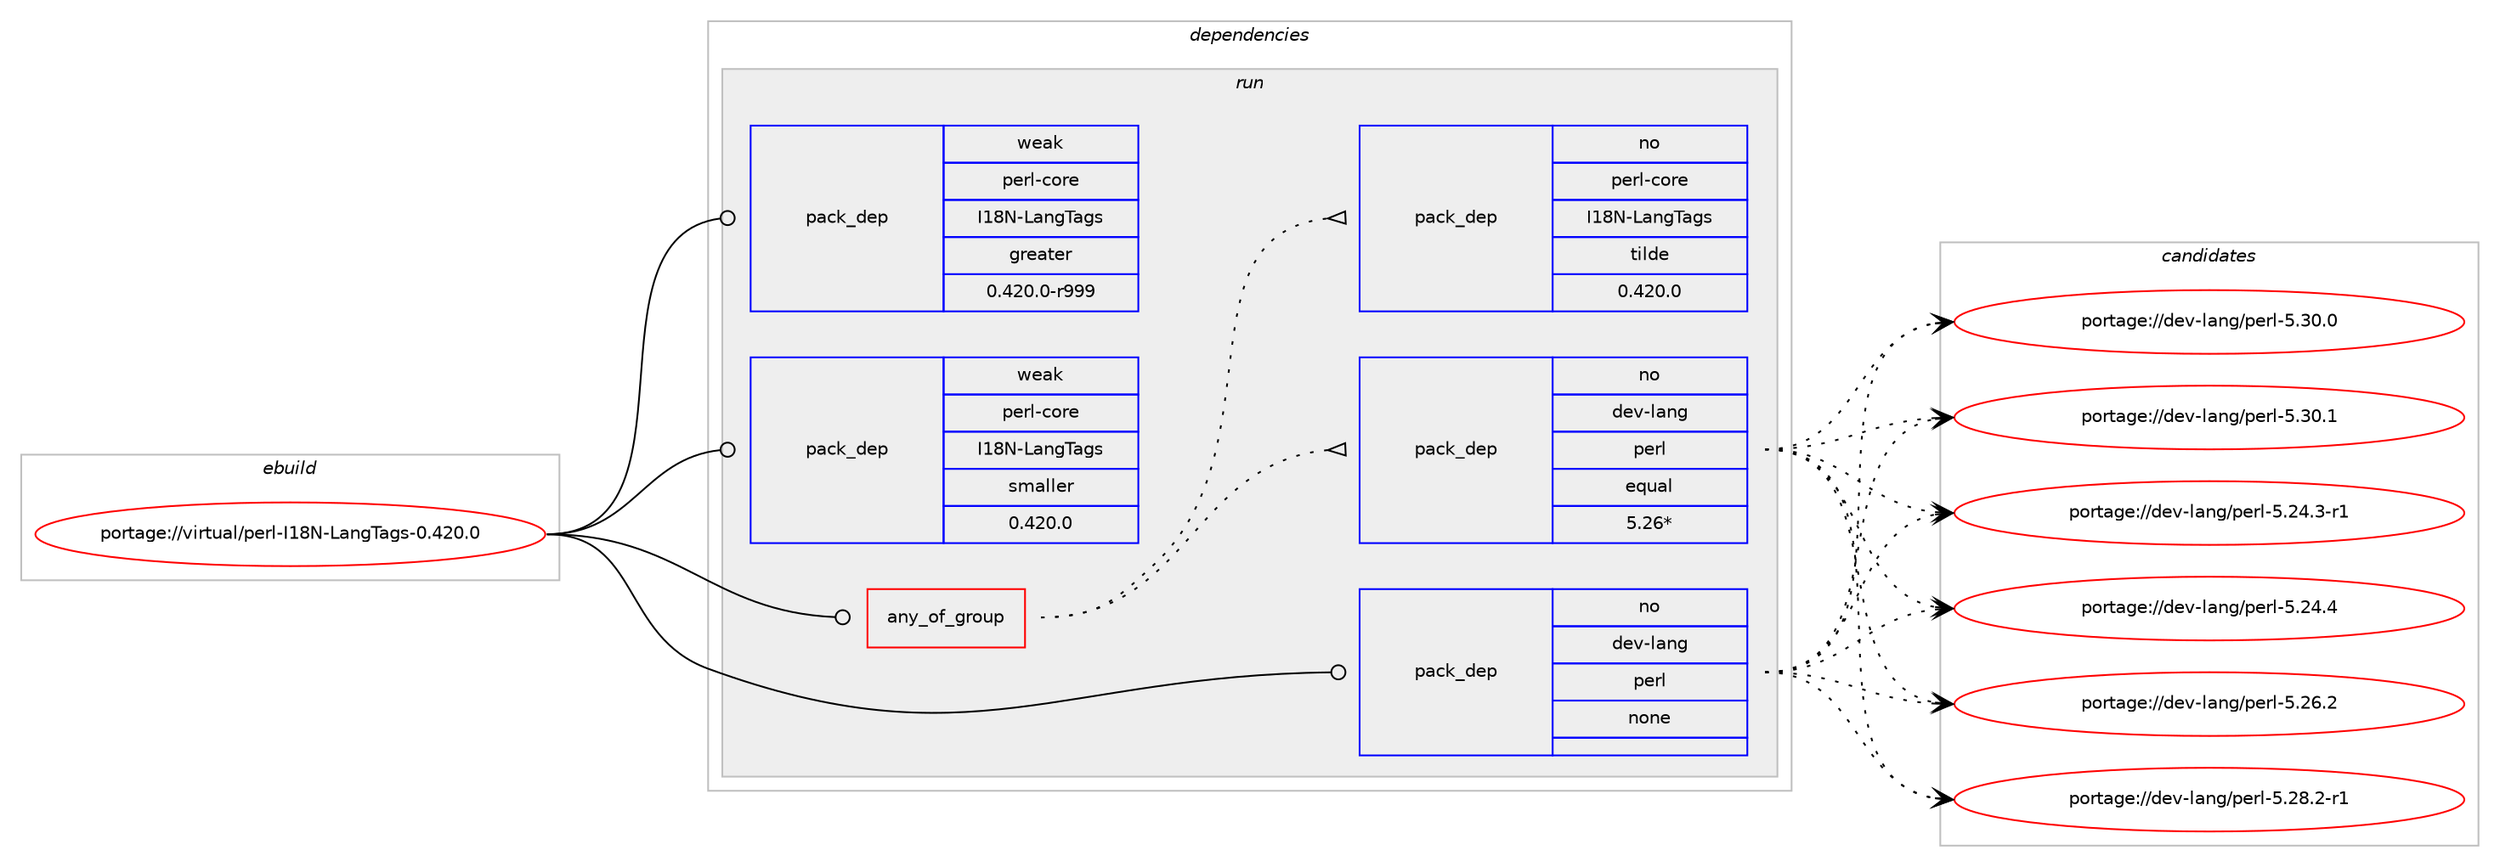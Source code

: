digraph prolog {

# *************
# Graph options
# *************

newrank=true;
concentrate=true;
compound=true;
graph [rankdir=LR,fontname=Helvetica,fontsize=10,ranksep=1.5];#, ranksep=2.5, nodesep=0.2];
edge  [arrowhead=vee];
node  [fontname=Helvetica,fontsize=10];

# **********
# The ebuild
# **********

subgraph cluster_leftcol {
color=gray;
rank=same;
label=<<i>ebuild</i>>;
id [label="portage://virtual/perl-I18N-LangTags-0.420.0", color=red, width=4, href="../virtual/perl-I18N-LangTags-0.420.0.svg"];
}

# ****************
# The dependencies
# ****************

subgraph cluster_midcol {
color=gray;
label=<<i>dependencies</i>>;
subgraph cluster_compile {
fillcolor="#eeeeee";
style=filled;
label=<<i>compile</i>>;
}
subgraph cluster_compileandrun {
fillcolor="#eeeeee";
style=filled;
label=<<i>compile and run</i>>;
}
subgraph cluster_run {
fillcolor="#eeeeee";
style=filled;
label=<<i>run</i>>;
subgraph any7260 {
dependency434818 [label=<<TABLE BORDER="0" CELLBORDER="1" CELLSPACING="0" CELLPADDING="4"><TR><TD CELLPADDING="10">any_of_group</TD></TR></TABLE>>, shape=none, color=red];subgraph pack322294 {
dependency434819 [label=<<TABLE BORDER="0" CELLBORDER="1" CELLSPACING="0" CELLPADDING="4" WIDTH="220"><TR><TD ROWSPAN="6" CELLPADDING="30">pack_dep</TD></TR><TR><TD WIDTH="110">no</TD></TR><TR><TD>dev-lang</TD></TR><TR><TD>perl</TD></TR><TR><TD>equal</TD></TR><TR><TD>5.26*</TD></TR></TABLE>>, shape=none, color=blue];
}
dependency434818:e -> dependency434819:w [weight=20,style="dotted",arrowhead="oinv"];
subgraph pack322295 {
dependency434820 [label=<<TABLE BORDER="0" CELLBORDER="1" CELLSPACING="0" CELLPADDING="4" WIDTH="220"><TR><TD ROWSPAN="6" CELLPADDING="30">pack_dep</TD></TR><TR><TD WIDTH="110">no</TD></TR><TR><TD>perl-core</TD></TR><TR><TD>I18N-LangTags</TD></TR><TR><TD>tilde</TD></TR><TR><TD>0.420.0</TD></TR></TABLE>>, shape=none, color=blue];
}
dependency434818:e -> dependency434820:w [weight=20,style="dotted",arrowhead="oinv"];
}
id:e -> dependency434818:w [weight=20,style="solid",arrowhead="odot"];
subgraph pack322296 {
dependency434821 [label=<<TABLE BORDER="0" CELLBORDER="1" CELLSPACING="0" CELLPADDING="4" WIDTH="220"><TR><TD ROWSPAN="6" CELLPADDING="30">pack_dep</TD></TR><TR><TD WIDTH="110">no</TD></TR><TR><TD>dev-lang</TD></TR><TR><TD>perl</TD></TR><TR><TD>none</TD></TR><TR><TD></TD></TR></TABLE>>, shape=none, color=blue];
}
id:e -> dependency434821:w [weight=20,style="solid",arrowhead="odot"];
subgraph pack322297 {
dependency434822 [label=<<TABLE BORDER="0" CELLBORDER="1" CELLSPACING="0" CELLPADDING="4" WIDTH="220"><TR><TD ROWSPAN="6" CELLPADDING="30">pack_dep</TD></TR><TR><TD WIDTH="110">weak</TD></TR><TR><TD>perl-core</TD></TR><TR><TD>I18N-LangTags</TD></TR><TR><TD>greater</TD></TR><TR><TD>0.420.0-r999</TD></TR></TABLE>>, shape=none, color=blue];
}
id:e -> dependency434822:w [weight=20,style="solid",arrowhead="odot"];
subgraph pack322298 {
dependency434823 [label=<<TABLE BORDER="0" CELLBORDER="1" CELLSPACING="0" CELLPADDING="4" WIDTH="220"><TR><TD ROWSPAN="6" CELLPADDING="30">pack_dep</TD></TR><TR><TD WIDTH="110">weak</TD></TR><TR><TD>perl-core</TD></TR><TR><TD>I18N-LangTags</TD></TR><TR><TD>smaller</TD></TR><TR><TD>0.420.0</TD></TR></TABLE>>, shape=none, color=blue];
}
id:e -> dependency434823:w [weight=20,style="solid",arrowhead="odot"];
}
}

# **************
# The candidates
# **************

subgraph cluster_choices {
rank=same;
color=gray;
label=<<i>candidates</i>>;

subgraph choice322294 {
color=black;
nodesep=1;
choiceportage100101118451089711010347112101114108455346505246514511449 [label="portage://dev-lang/perl-5.24.3-r1", color=red, width=4,href="../dev-lang/perl-5.24.3-r1.svg"];
choiceportage10010111845108971101034711210111410845534650524652 [label="portage://dev-lang/perl-5.24.4", color=red, width=4,href="../dev-lang/perl-5.24.4.svg"];
choiceportage10010111845108971101034711210111410845534650544650 [label="portage://dev-lang/perl-5.26.2", color=red, width=4,href="../dev-lang/perl-5.26.2.svg"];
choiceportage100101118451089711010347112101114108455346505646504511449 [label="portage://dev-lang/perl-5.28.2-r1", color=red, width=4,href="../dev-lang/perl-5.28.2-r1.svg"];
choiceportage10010111845108971101034711210111410845534651484648 [label="portage://dev-lang/perl-5.30.0", color=red, width=4,href="../dev-lang/perl-5.30.0.svg"];
choiceportage10010111845108971101034711210111410845534651484649 [label="portage://dev-lang/perl-5.30.1", color=red, width=4,href="../dev-lang/perl-5.30.1.svg"];
dependency434819:e -> choiceportage100101118451089711010347112101114108455346505246514511449:w [style=dotted,weight="100"];
dependency434819:e -> choiceportage10010111845108971101034711210111410845534650524652:w [style=dotted,weight="100"];
dependency434819:e -> choiceportage10010111845108971101034711210111410845534650544650:w [style=dotted,weight="100"];
dependency434819:e -> choiceportage100101118451089711010347112101114108455346505646504511449:w [style=dotted,weight="100"];
dependency434819:e -> choiceportage10010111845108971101034711210111410845534651484648:w [style=dotted,weight="100"];
dependency434819:e -> choiceportage10010111845108971101034711210111410845534651484649:w [style=dotted,weight="100"];
}
subgraph choice322295 {
color=black;
nodesep=1;
}
subgraph choice322296 {
color=black;
nodesep=1;
choiceportage100101118451089711010347112101114108455346505246514511449 [label="portage://dev-lang/perl-5.24.3-r1", color=red, width=4,href="../dev-lang/perl-5.24.3-r1.svg"];
choiceportage10010111845108971101034711210111410845534650524652 [label="portage://dev-lang/perl-5.24.4", color=red, width=4,href="../dev-lang/perl-5.24.4.svg"];
choiceportage10010111845108971101034711210111410845534650544650 [label="portage://dev-lang/perl-5.26.2", color=red, width=4,href="../dev-lang/perl-5.26.2.svg"];
choiceportage100101118451089711010347112101114108455346505646504511449 [label="portage://dev-lang/perl-5.28.2-r1", color=red, width=4,href="../dev-lang/perl-5.28.2-r1.svg"];
choiceportage10010111845108971101034711210111410845534651484648 [label="portage://dev-lang/perl-5.30.0", color=red, width=4,href="../dev-lang/perl-5.30.0.svg"];
choiceportage10010111845108971101034711210111410845534651484649 [label="portage://dev-lang/perl-5.30.1", color=red, width=4,href="../dev-lang/perl-5.30.1.svg"];
dependency434821:e -> choiceportage100101118451089711010347112101114108455346505246514511449:w [style=dotted,weight="100"];
dependency434821:e -> choiceportage10010111845108971101034711210111410845534650524652:w [style=dotted,weight="100"];
dependency434821:e -> choiceportage10010111845108971101034711210111410845534650544650:w [style=dotted,weight="100"];
dependency434821:e -> choiceportage100101118451089711010347112101114108455346505646504511449:w [style=dotted,weight="100"];
dependency434821:e -> choiceportage10010111845108971101034711210111410845534651484648:w [style=dotted,weight="100"];
dependency434821:e -> choiceportage10010111845108971101034711210111410845534651484649:w [style=dotted,weight="100"];
}
subgraph choice322297 {
color=black;
nodesep=1;
}
subgraph choice322298 {
color=black;
nodesep=1;
}
}

}
